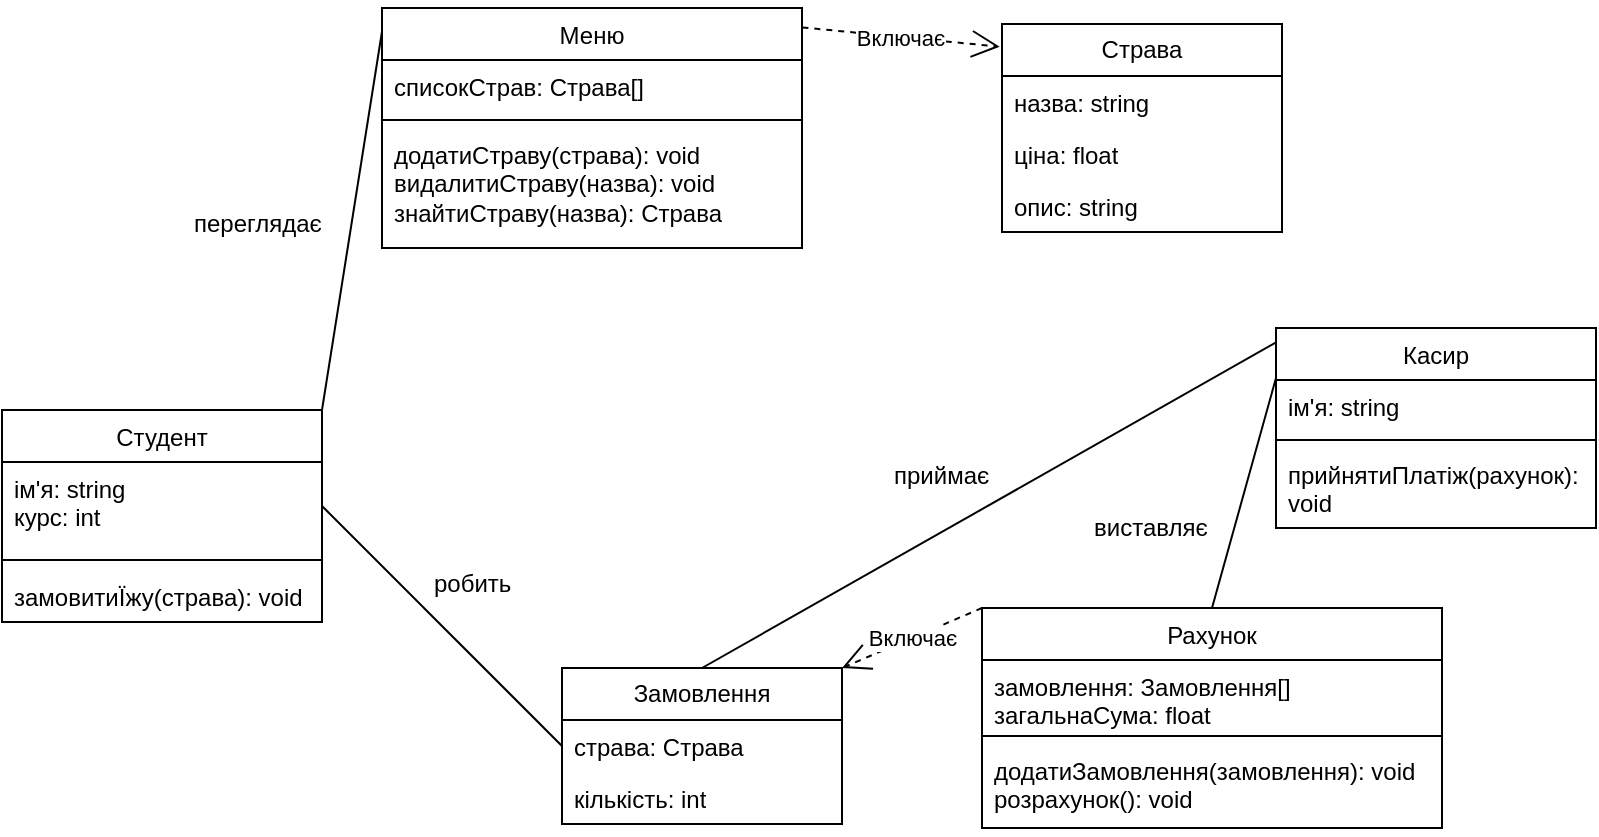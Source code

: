 <mxfile version="24.3.0" type="device">
  <diagram name="Сторінка-1" id="cSZVBn9ICS-j4lafuPt-">
    <mxGraphModel dx="989" dy="532" grid="1" gridSize="10" guides="1" tooltips="1" connect="1" arrows="1" fold="1" page="1" pageScale="1" pageWidth="827" pageHeight="1169" math="0" shadow="0">
      <root>
        <mxCell id="0" />
        <mxCell id="1" parent="0" />
        <mxCell id="LZBUv4QuaZXEHfR5X29N-1" value="&lt;span style=&quot;font-weight: normal;&quot;&gt;Меню&lt;/span&gt;" style="swimlane;fontStyle=1;align=center;verticalAlign=top;childLayout=stackLayout;horizontal=1;startSize=26;horizontalStack=0;resizeParent=1;resizeParentMax=0;resizeLast=0;collapsible=1;marginBottom=0;whiteSpace=wrap;html=1;" vertex="1" parent="1">
          <mxGeometry x="220" y="150" width="210" height="120" as="geometry" />
        </mxCell>
        <mxCell id="LZBUv4QuaZXEHfR5X29N-2" value="списокСтрав: Страва[]" style="text;strokeColor=none;fillColor=none;align=left;verticalAlign=top;spacingLeft=4;spacingRight=4;overflow=hidden;rotatable=0;points=[[0,0.5],[1,0.5]];portConstraint=eastwest;whiteSpace=wrap;html=1;" vertex="1" parent="LZBUv4QuaZXEHfR5X29N-1">
          <mxGeometry y="26" width="210" height="26" as="geometry" />
        </mxCell>
        <mxCell id="LZBUv4QuaZXEHfR5X29N-3" value="" style="line;strokeWidth=1;fillColor=none;align=left;verticalAlign=middle;spacingTop=-1;spacingLeft=3;spacingRight=3;rotatable=0;labelPosition=right;points=[];portConstraint=eastwest;strokeColor=inherit;" vertex="1" parent="LZBUv4QuaZXEHfR5X29N-1">
          <mxGeometry y="52" width="210" height="8" as="geometry" />
        </mxCell>
        <mxCell id="LZBUv4QuaZXEHfR5X29N-4" value="додатиСтраву(страва): void&lt;div&gt;видалитиСтраву(назва): void&lt;br&gt;&lt;/div&gt;&lt;div&gt;знайтиСтраву(назва): Страва&lt;br&gt;&lt;/div&gt;" style="text;strokeColor=none;fillColor=none;align=left;verticalAlign=top;spacingLeft=4;spacingRight=4;overflow=hidden;rotatable=0;points=[[0,0.5],[1,0.5]];portConstraint=eastwest;whiteSpace=wrap;html=1;" vertex="1" parent="LZBUv4QuaZXEHfR5X29N-1">
          <mxGeometry y="60" width="210" height="60" as="geometry" />
        </mxCell>
        <mxCell id="LZBUv4QuaZXEHfR5X29N-7" value="Страва" style="swimlane;fontStyle=0;childLayout=stackLayout;horizontal=1;startSize=26;fillColor=none;horizontalStack=0;resizeParent=1;resizeParentMax=0;resizeLast=0;collapsible=1;marginBottom=0;whiteSpace=wrap;html=1;" vertex="1" parent="1">
          <mxGeometry x="530" y="158" width="140" height="104" as="geometry" />
        </mxCell>
        <mxCell id="LZBUv4QuaZXEHfR5X29N-8" value="назва: string" style="text;strokeColor=none;fillColor=none;align=left;verticalAlign=top;spacingLeft=4;spacingRight=4;overflow=hidden;rotatable=0;points=[[0,0.5],[1,0.5]];portConstraint=eastwest;whiteSpace=wrap;html=1;" vertex="1" parent="LZBUv4QuaZXEHfR5X29N-7">
          <mxGeometry y="26" width="140" height="26" as="geometry" />
        </mxCell>
        <mxCell id="LZBUv4QuaZXEHfR5X29N-9" value="ціна: float" style="text;strokeColor=none;fillColor=none;align=left;verticalAlign=top;spacingLeft=4;spacingRight=4;overflow=hidden;rotatable=0;points=[[0,0.5],[1,0.5]];portConstraint=eastwest;whiteSpace=wrap;html=1;" vertex="1" parent="LZBUv4QuaZXEHfR5X29N-7">
          <mxGeometry y="52" width="140" height="26" as="geometry" />
        </mxCell>
        <mxCell id="LZBUv4QuaZXEHfR5X29N-10" value="опис: string" style="text;strokeColor=none;fillColor=none;align=left;verticalAlign=top;spacingLeft=4;spacingRight=4;overflow=hidden;rotatable=0;points=[[0,0.5],[1,0.5]];portConstraint=eastwest;whiteSpace=wrap;html=1;" vertex="1" parent="LZBUv4QuaZXEHfR5X29N-7">
          <mxGeometry y="78" width="140" height="26" as="geometry" />
        </mxCell>
        <mxCell id="LZBUv4QuaZXEHfR5X29N-11" value="&lt;span style=&quot;font-weight: 400;&quot;&gt;Рахунок&lt;/span&gt;" style="swimlane;fontStyle=1;align=center;verticalAlign=top;childLayout=stackLayout;horizontal=1;startSize=26;horizontalStack=0;resizeParent=1;resizeParentMax=0;resizeLast=0;collapsible=1;marginBottom=0;whiteSpace=wrap;html=1;" vertex="1" parent="1">
          <mxGeometry x="520" y="450" width="230" height="110" as="geometry" />
        </mxCell>
        <mxCell id="LZBUv4QuaZXEHfR5X29N-12" value="замовлення: Замовлення[]&lt;div&gt;загальнаСума: float&lt;br&gt;&lt;/div&gt;" style="text;strokeColor=none;fillColor=none;align=left;verticalAlign=top;spacingLeft=4;spacingRight=4;overflow=hidden;rotatable=0;points=[[0,0.5],[1,0.5]];portConstraint=eastwest;whiteSpace=wrap;html=1;" vertex="1" parent="LZBUv4QuaZXEHfR5X29N-11">
          <mxGeometry y="26" width="230" height="34" as="geometry" />
        </mxCell>
        <mxCell id="LZBUv4QuaZXEHfR5X29N-13" value="" style="line;strokeWidth=1;fillColor=none;align=left;verticalAlign=middle;spacingTop=-1;spacingLeft=3;spacingRight=3;rotatable=0;labelPosition=right;points=[];portConstraint=eastwest;strokeColor=inherit;" vertex="1" parent="LZBUv4QuaZXEHfR5X29N-11">
          <mxGeometry y="60" width="230" height="8" as="geometry" />
        </mxCell>
        <mxCell id="LZBUv4QuaZXEHfR5X29N-14" value="додатиЗамовлення(замовлення): void&lt;div&gt;розрахунок(): void&lt;br&gt;&lt;/div&gt;" style="text;strokeColor=none;fillColor=none;align=left;verticalAlign=top;spacingLeft=4;spacingRight=4;overflow=hidden;rotatable=0;points=[[0,0.5],[1,0.5]];portConstraint=eastwest;whiteSpace=wrap;html=1;" vertex="1" parent="LZBUv4QuaZXEHfR5X29N-11">
          <mxGeometry y="68" width="230" height="42" as="geometry" />
        </mxCell>
        <mxCell id="LZBUv4QuaZXEHfR5X29N-16" value="Замовлення" style="swimlane;fontStyle=0;childLayout=stackLayout;horizontal=1;startSize=26;fillColor=none;horizontalStack=0;resizeParent=1;resizeParentMax=0;resizeLast=0;collapsible=1;marginBottom=0;whiteSpace=wrap;html=1;" vertex="1" parent="1">
          <mxGeometry x="310" y="480" width="140" height="78" as="geometry" />
        </mxCell>
        <mxCell id="LZBUv4QuaZXEHfR5X29N-17" value="страва: Страва" style="text;strokeColor=none;fillColor=none;align=left;verticalAlign=top;spacingLeft=4;spacingRight=4;overflow=hidden;rotatable=0;points=[[0,0.5],[1,0.5]];portConstraint=eastwest;whiteSpace=wrap;html=1;" vertex="1" parent="LZBUv4QuaZXEHfR5X29N-16">
          <mxGeometry y="26" width="140" height="26" as="geometry" />
        </mxCell>
        <mxCell id="LZBUv4QuaZXEHfR5X29N-18" value="кількість: int" style="text;strokeColor=none;fillColor=none;align=left;verticalAlign=top;spacingLeft=4;spacingRight=4;overflow=hidden;rotatable=0;points=[[0,0.5],[1,0.5]];portConstraint=eastwest;whiteSpace=wrap;html=1;" vertex="1" parent="LZBUv4QuaZXEHfR5X29N-16">
          <mxGeometry y="52" width="140" height="26" as="geometry" />
        </mxCell>
        <mxCell id="LZBUv4QuaZXEHfR5X29N-43" style="rounded=0;orthogonalLoop=1;jettySize=auto;html=1;exitX=1;exitY=0;exitDx=0;exitDy=0;entryX=0;entryY=0.098;entryDx=0;entryDy=0;endArrow=none;endFill=0;entryPerimeter=0;" edge="1" parent="1" source="LZBUv4QuaZXEHfR5X29N-20" target="LZBUv4QuaZXEHfR5X29N-1">
          <mxGeometry relative="1" as="geometry" />
        </mxCell>
        <mxCell id="LZBUv4QuaZXEHfR5X29N-20" value="&lt;span style=&quot;font-weight: normal;&quot;&gt;Студент&lt;/span&gt;" style="swimlane;fontStyle=1;align=center;verticalAlign=top;childLayout=stackLayout;horizontal=1;startSize=26;horizontalStack=0;resizeParent=1;resizeParentMax=0;resizeLast=0;collapsible=1;marginBottom=0;whiteSpace=wrap;html=1;" vertex="1" parent="1">
          <mxGeometry x="30" y="351" width="160" height="106" as="geometry" />
        </mxCell>
        <mxCell id="LZBUv4QuaZXEHfR5X29N-21" value="ім&#39;я: string&lt;div&gt;курс: int&lt;br&gt;&lt;/div&gt;" style="text;strokeColor=none;fillColor=none;align=left;verticalAlign=top;spacingLeft=4;spacingRight=4;overflow=hidden;rotatable=0;points=[[0,0.5],[1,0.5]];portConstraint=eastwest;whiteSpace=wrap;html=1;" vertex="1" parent="LZBUv4QuaZXEHfR5X29N-20">
          <mxGeometry y="26" width="160" height="44" as="geometry" />
        </mxCell>
        <mxCell id="LZBUv4QuaZXEHfR5X29N-22" value="" style="line;strokeWidth=1;fillColor=none;align=left;verticalAlign=middle;spacingTop=-1;spacingLeft=3;spacingRight=3;rotatable=0;labelPosition=right;points=[];portConstraint=eastwest;strokeColor=inherit;" vertex="1" parent="LZBUv4QuaZXEHfR5X29N-20">
          <mxGeometry y="70" width="160" height="10" as="geometry" />
        </mxCell>
        <mxCell id="LZBUv4QuaZXEHfR5X29N-23" value="замовитиЇжу(страва): void" style="text;strokeColor=none;fillColor=none;align=left;verticalAlign=top;spacingLeft=4;spacingRight=4;overflow=hidden;rotatable=0;points=[[0,0.5],[1,0.5]];portConstraint=eastwest;whiteSpace=wrap;html=1;" vertex="1" parent="LZBUv4QuaZXEHfR5X29N-20">
          <mxGeometry y="80" width="160" height="26" as="geometry" />
        </mxCell>
        <mxCell id="LZBUv4QuaZXEHfR5X29N-53" style="rounded=0;orthogonalLoop=1;jettySize=auto;html=1;exitX=0;exitY=0.25;exitDx=0;exitDy=0;entryX=0.5;entryY=0;entryDx=0;entryDy=0;endArrow=none;endFill=0;" edge="1" parent="1" source="LZBUv4QuaZXEHfR5X29N-36" target="LZBUv4QuaZXEHfR5X29N-11">
          <mxGeometry relative="1" as="geometry" />
        </mxCell>
        <mxCell id="LZBUv4QuaZXEHfR5X29N-36" value="&lt;span style=&quot;font-weight: normal;&quot;&gt;Касир&lt;/span&gt;" style="swimlane;fontStyle=1;align=center;verticalAlign=top;childLayout=stackLayout;horizontal=1;startSize=26;horizontalStack=0;resizeParent=1;resizeParentMax=0;resizeLast=0;collapsible=1;marginBottom=0;whiteSpace=wrap;html=1;" vertex="1" parent="1">
          <mxGeometry x="667" y="310" width="160" height="100" as="geometry">
            <mxRectangle x="40" y="510" width="70" height="30" as="alternateBounds" />
          </mxGeometry>
        </mxCell>
        <mxCell id="LZBUv4QuaZXEHfR5X29N-37" value="ім&#39;я: string" style="text;strokeColor=none;fillColor=none;align=left;verticalAlign=top;spacingLeft=4;spacingRight=4;overflow=hidden;rotatable=0;points=[[0,0.5],[1,0.5]];portConstraint=eastwest;whiteSpace=wrap;html=1;" vertex="1" parent="LZBUv4QuaZXEHfR5X29N-36">
          <mxGeometry y="26" width="160" height="26" as="geometry" />
        </mxCell>
        <mxCell id="LZBUv4QuaZXEHfR5X29N-38" value="" style="line;strokeWidth=1;fillColor=none;align=left;verticalAlign=middle;spacingTop=-1;spacingLeft=3;spacingRight=3;rotatable=0;labelPosition=right;points=[];portConstraint=eastwest;strokeColor=inherit;" vertex="1" parent="LZBUv4QuaZXEHfR5X29N-36">
          <mxGeometry y="52" width="160" height="8" as="geometry" />
        </mxCell>
        <mxCell id="LZBUv4QuaZXEHfR5X29N-39" value="прийнятиПлатіж(рахунок): void" style="text;strokeColor=none;fillColor=none;align=left;verticalAlign=top;spacingLeft=4;spacingRight=4;overflow=hidden;rotatable=0;points=[[0,0.5],[1,0.5]];portConstraint=eastwest;whiteSpace=wrap;html=1;" vertex="1" parent="LZBUv4QuaZXEHfR5X29N-36">
          <mxGeometry y="60" width="160" height="40" as="geometry" />
        </mxCell>
        <mxCell id="LZBUv4QuaZXEHfR5X29N-41" style="rounded=0;orthogonalLoop=1;jettySize=auto;html=1;exitX=1;exitY=0.5;exitDx=0;exitDy=0;entryX=0;entryY=0.5;entryDx=0;entryDy=0;endArrow=none;endFill=0;" edge="1" parent="1" source="LZBUv4QuaZXEHfR5X29N-21" target="LZBUv4QuaZXEHfR5X29N-16">
          <mxGeometry relative="1" as="geometry" />
        </mxCell>
        <mxCell id="LZBUv4QuaZXEHfR5X29N-42" value="робить" style="text;strokeColor=none;fillColor=none;align=left;verticalAlign=top;spacingLeft=4;spacingRight=4;overflow=hidden;rotatable=0;points=[[0,0.5],[1,0.5]];portConstraint=eastwest;whiteSpace=wrap;html=1;" vertex="1" parent="1">
          <mxGeometry x="240" y="424" width="50" height="26" as="geometry" />
        </mxCell>
        <mxCell id="LZBUv4QuaZXEHfR5X29N-44" value="переглядає" style="text;strokeColor=none;fillColor=none;align=left;verticalAlign=top;spacingLeft=4;spacingRight=4;overflow=hidden;rotatable=0;points=[[0,0.5],[1,0.5]];portConstraint=eastwest;whiteSpace=wrap;html=1;" vertex="1" parent="1">
          <mxGeometry x="120" y="244" width="80" height="26" as="geometry" />
        </mxCell>
        <mxCell id="LZBUv4QuaZXEHfR5X29N-45" value="Включає" style="endArrow=open;endSize=12;dashed=1;html=1;rounded=0;exitX=1.001;exitY=0.081;exitDx=0;exitDy=0;exitPerimeter=0;entryX=-0.008;entryY=0.109;entryDx=0;entryDy=0;entryPerimeter=0;" edge="1" parent="1" source="LZBUv4QuaZXEHfR5X29N-1" target="LZBUv4QuaZXEHfR5X29N-7">
          <mxGeometry width="160" relative="1" as="geometry">
            <mxPoint x="370" y="410" as="sourcePoint" />
            <mxPoint x="530" y="410" as="targetPoint" />
          </mxGeometry>
        </mxCell>
        <mxCell id="LZBUv4QuaZXEHfR5X29N-47" value="Включає" style="endArrow=open;endSize=12;dashed=1;html=1;rounded=0;entryX=1;entryY=0;entryDx=0;entryDy=0;exitX=0;exitY=0;exitDx=0;exitDy=0;" edge="1" parent="1" source="LZBUv4QuaZXEHfR5X29N-11" target="LZBUv4QuaZXEHfR5X29N-16">
          <mxGeometry width="160" relative="1" as="geometry">
            <mxPoint x="570" y="400" as="sourcePoint" />
            <mxPoint x="539" y="179" as="targetPoint" />
          </mxGeometry>
        </mxCell>
        <mxCell id="LZBUv4QuaZXEHfR5X29N-48" style="rounded=0;orthogonalLoop=1;jettySize=auto;html=1;exitX=0.5;exitY=0;exitDx=0;exitDy=0;entryX=0;entryY=0.072;entryDx=0;entryDy=0;entryPerimeter=0;endArrow=none;endFill=0;" edge="1" parent="1" source="LZBUv4QuaZXEHfR5X29N-16" target="LZBUv4QuaZXEHfR5X29N-36">
          <mxGeometry relative="1" as="geometry" />
        </mxCell>
        <mxCell id="LZBUv4QuaZXEHfR5X29N-52" value="приймає" style="text;strokeColor=none;fillColor=none;align=left;verticalAlign=top;spacingLeft=4;spacingRight=4;overflow=hidden;rotatable=0;points=[[0,0.5],[1,0.5]];portConstraint=eastwest;whiteSpace=wrap;html=1;" vertex="1" parent="1">
          <mxGeometry x="470" y="370" width="60" height="26" as="geometry" />
        </mxCell>
        <mxCell id="LZBUv4QuaZXEHfR5X29N-56" value="виставляє" style="text;strokeColor=none;fillColor=none;align=left;verticalAlign=top;spacingLeft=4;spacingRight=4;overflow=hidden;rotatable=0;points=[[0,0.5],[1,0.5]];portConstraint=eastwest;whiteSpace=wrap;html=1;" vertex="1" parent="1">
          <mxGeometry x="570" y="396" width="70" height="26" as="geometry" />
        </mxCell>
      </root>
    </mxGraphModel>
  </diagram>
</mxfile>
